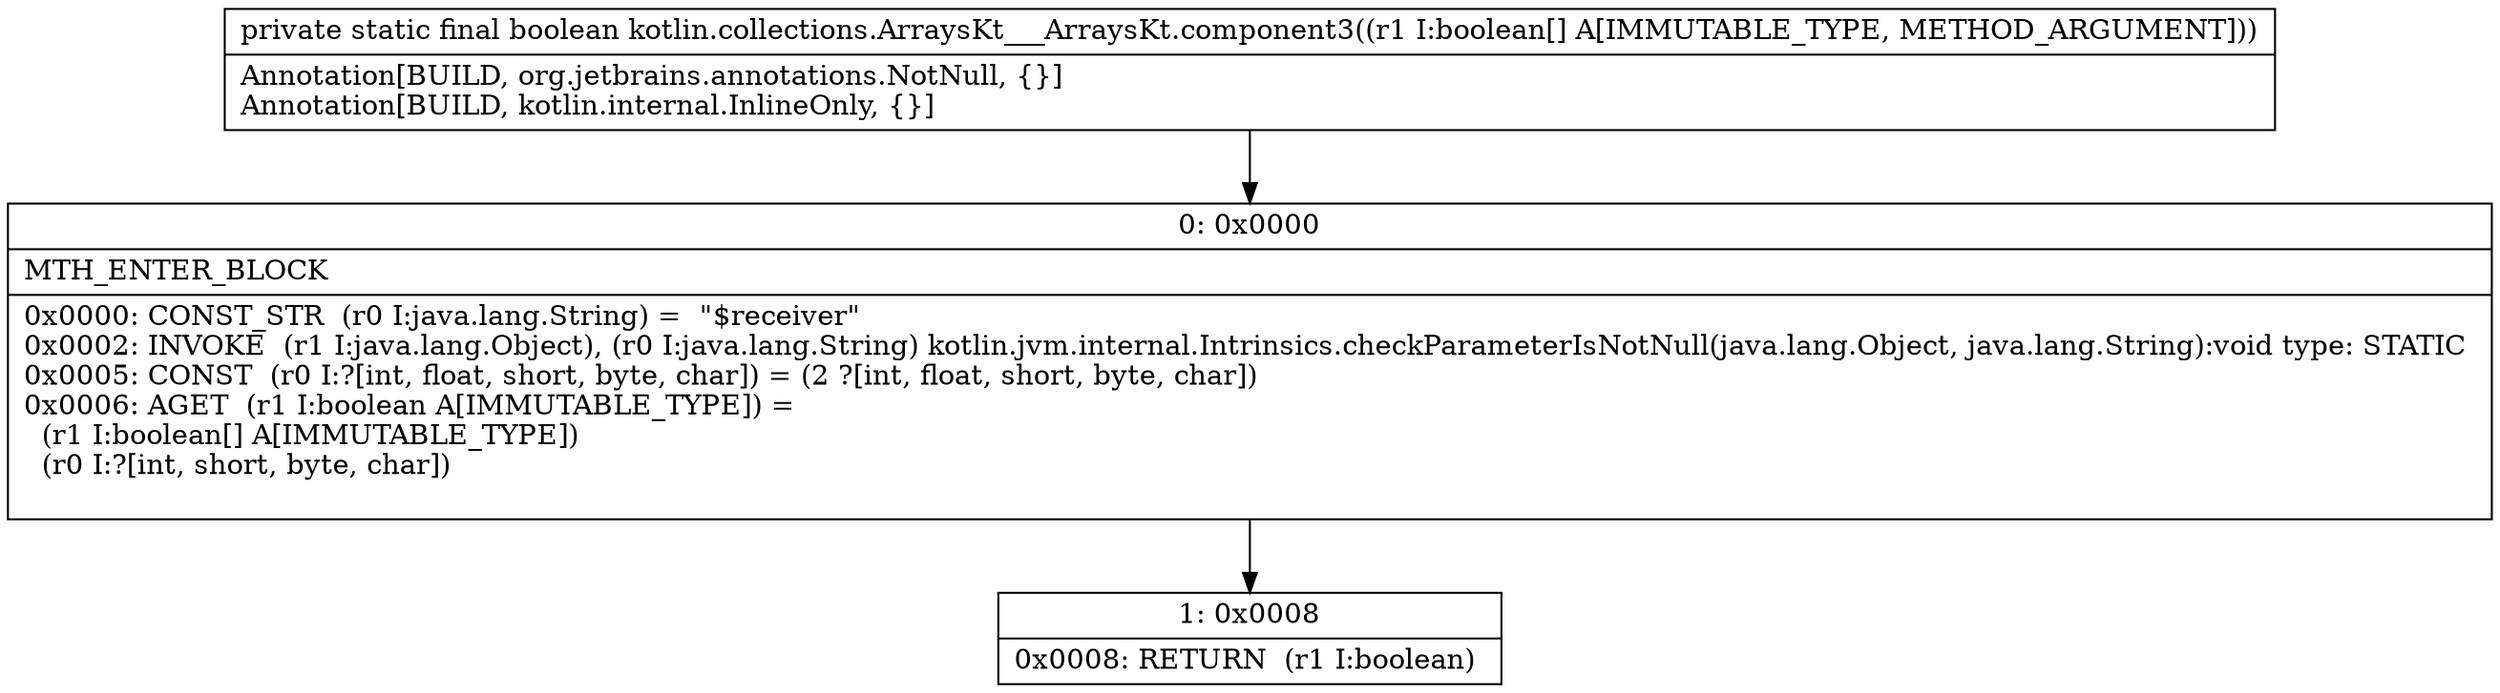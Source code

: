 digraph "CFG forkotlin.collections.ArraysKt___ArraysKt.component3([Z)Z" {
Node_0 [shape=record,label="{0\:\ 0x0000|MTH_ENTER_BLOCK\l|0x0000: CONST_STR  (r0 I:java.lang.String) =  \"$receiver\" \l0x0002: INVOKE  (r1 I:java.lang.Object), (r0 I:java.lang.String) kotlin.jvm.internal.Intrinsics.checkParameterIsNotNull(java.lang.Object, java.lang.String):void type: STATIC \l0x0005: CONST  (r0 I:?[int, float, short, byte, char]) = (2 ?[int, float, short, byte, char]) \l0x0006: AGET  (r1 I:boolean A[IMMUTABLE_TYPE]) = \l  (r1 I:boolean[] A[IMMUTABLE_TYPE])\l  (r0 I:?[int, short, byte, char])\l \l}"];
Node_1 [shape=record,label="{1\:\ 0x0008|0x0008: RETURN  (r1 I:boolean) \l}"];
MethodNode[shape=record,label="{private static final boolean kotlin.collections.ArraysKt___ArraysKt.component3((r1 I:boolean[] A[IMMUTABLE_TYPE, METHOD_ARGUMENT]))  | Annotation[BUILD, org.jetbrains.annotations.NotNull, \{\}]\lAnnotation[BUILD, kotlin.internal.InlineOnly, \{\}]\l}"];
MethodNode -> Node_0;
Node_0 -> Node_1;
}

